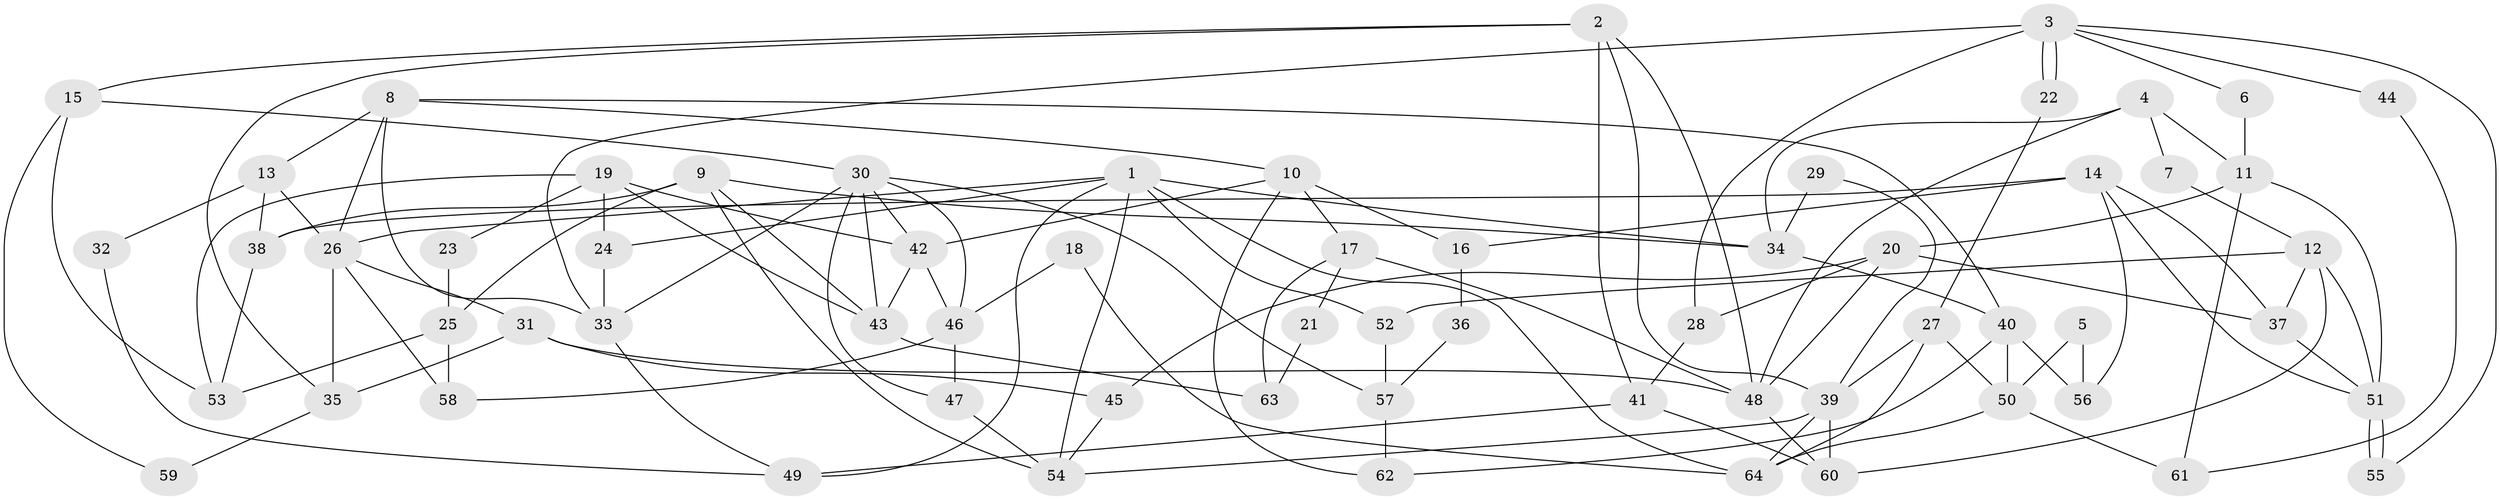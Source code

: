 // coarse degree distribution, {7: 0.08, 12: 0.08, 4: 0.16, 3: 0.16, 10: 0.08, 6: 0.2, 2: 0.16, 5: 0.08}
// Generated by graph-tools (version 1.1) at 2025/18/03/04/25 18:18:32]
// undirected, 64 vertices, 128 edges
graph export_dot {
graph [start="1"]
  node [color=gray90,style=filled];
  1;
  2;
  3;
  4;
  5;
  6;
  7;
  8;
  9;
  10;
  11;
  12;
  13;
  14;
  15;
  16;
  17;
  18;
  19;
  20;
  21;
  22;
  23;
  24;
  25;
  26;
  27;
  28;
  29;
  30;
  31;
  32;
  33;
  34;
  35;
  36;
  37;
  38;
  39;
  40;
  41;
  42;
  43;
  44;
  45;
  46;
  47;
  48;
  49;
  50;
  51;
  52;
  53;
  54;
  55;
  56;
  57;
  58;
  59;
  60;
  61;
  62;
  63;
  64;
  1 -- 24;
  1 -- 49;
  1 -- 26;
  1 -- 34;
  1 -- 52;
  1 -- 54;
  1 -- 64;
  2 -- 35;
  2 -- 39;
  2 -- 15;
  2 -- 41;
  2 -- 48;
  3 -- 22;
  3 -- 22;
  3 -- 33;
  3 -- 6;
  3 -- 28;
  3 -- 44;
  3 -- 55;
  4 -- 48;
  4 -- 34;
  4 -- 7;
  4 -- 11;
  5 -- 50;
  5 -- 56;
  6 -- 11;
  7 -- 12;
  8 -- 26;
  8 -- 13;
  8 -- 10;
  8 -- 33;
  8 -- 40;
  9 -- 54;
  9 -- 43;
  9 -- 25;
  9 -- 34;
  9 -- 38;
  10 -- 62;
  10 -- 16;
  10 -- 17;
  10 -- 42;
  11 -- 51;
  11 -- 20;
  11 -- 61;
  12 -- 60;
  12 -- 37;
  12 -- 51;
  12 -- 52;
  13 -- 38;
  13 -- 26;
  13 -- 32;
  14 -- 37;
  14 -- 51;
  14 -- 16;
  14 -- 38;
  14 -- 56;
  15 -- 30;
  15 -- 53;
  15 -- 59;
  16 -- 36;
  17 -- 48;
  17 -- 21;
  17 -- 63;
  18 -- 64;
  18 -- 46;
  19 -- 42;
  19 -- 53;
  19 -- 23;
  19 -- 24;
  19 -- 43;
  20 -- 28;
  20 -- 37;
  20 -- 45;
  20 -- 48;
  21 -- 63;
  22 -- 27;
  23 -- 25;
  24 -- 33;
  25 -- 53;
  25 -- 58;
  26 -- 31;
  26 -- 35;
  26 -- 58;
  27 -- 39;
  27 -- 64;
  27 -- 50;
  28 -- 41;
  29 -- 39;
  29 -- 34;
  30 -- 42;
  30 -- 43;
  30 -- 33;
  30 -- 46;
  30 -- 47;
  30 -- 57;
  31 -- 48;
  31 -- 45;
  31 -- 35;
  32 -- 49;
  33 -- 49;
  34 -- 40;
  35 -- 59;
  36 -- 57;
  37 -- 51;
  38 -- 53;
  39 -- 54;
  39 -- 64;
  39 -- 60;
  40 -- 50;
  40 -- 56;
  40 -- 62;
  41 -- 60;
  41 -- 49;
  42 -- 46;
  42 -- 43;
  43 -- 63;
  44 -- 61;
  45 -- 54;
  46 -- 58;
  46 -- 47;
  47 -- 54;
  48 -- 60;
  50 -- 61;
  50 -- 64;
  51 -- 55;
  51 -- 55;
  52 -- 57;
  57 -- 62;
}

